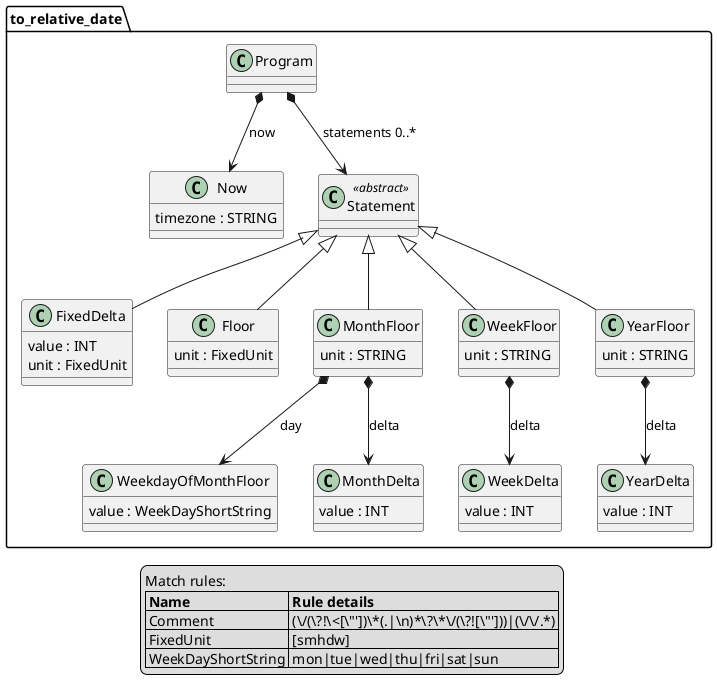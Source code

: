 @startuml
set namespaceSeparator .


class to_relative_date.Program  {
}


class to_relative_date.Now  {
  timezone : STRING
}


class to_relative_date.Statement <<abstract>> {
}


class to_relative_date.FixedDelta  {
  value : INT
  unit : FixedUnit
}


class to_relative_date.Floor  {
  unit : FixedUnit
}


class to_relative_date.WeekdayOfMonthFloor  {
  value : WeekDayShortString
}


class to_relative_date.MonthDelta  {
  value : INT
}


class to_relative_date.MonthFloor  {
  unit : STRING
}


class to_relative_date.WeekDelta  {
  value : INT
}


class to_relative_date.WeekFloor  {
  unit : STRING
}


class to_relative_date.YearDelta  {
  value : INT
}


class to_relative_date.YearFloor  {
  unit : STRING
}


to_relative_date.Program *--> to_relative_date.Now: now
to_relative_date.Program *--> to_relative_date.Statement: statements 0..*
to_relative_date.Statement <|-- to_relative_date.MonthFloor
to_relative_date.Statement <|-- to_relative_date.WeekFloor
to_relative_date.Statement <|-- to_relative_date.YearFloor
to_relative_date.Statement <|-- to_relative_date.FixedDelta
to_relative_date.Statement <|-- to_relative_date.Floor
to_relative_date.MonthFloor *--> to_relative_date.MonthDelta: delta
to_relative_date.MonthFloor *--> to_relative_date.WeekdayOfMonthFloor: day
to_relative_date.WeekFloor *--> to_relative_date.WeekDelta: delta
to_relative_date.YearFloor *--> to_relative_date.YearDelta: delta

legend
  Match rules:
  |= Name  |= Rule details |
  | Comment | (\\/(\?!\<[\"'])\\*(.\|\\n)*\?\\*\\/(\?![\"']))\|(\\/\\/.*) |
  | FixedUnit | [smhdw] |
  | WeekDayShortString | mon\|tue\|wed\|thu\|fri\|sat\|sun |
end legend

@enduml
